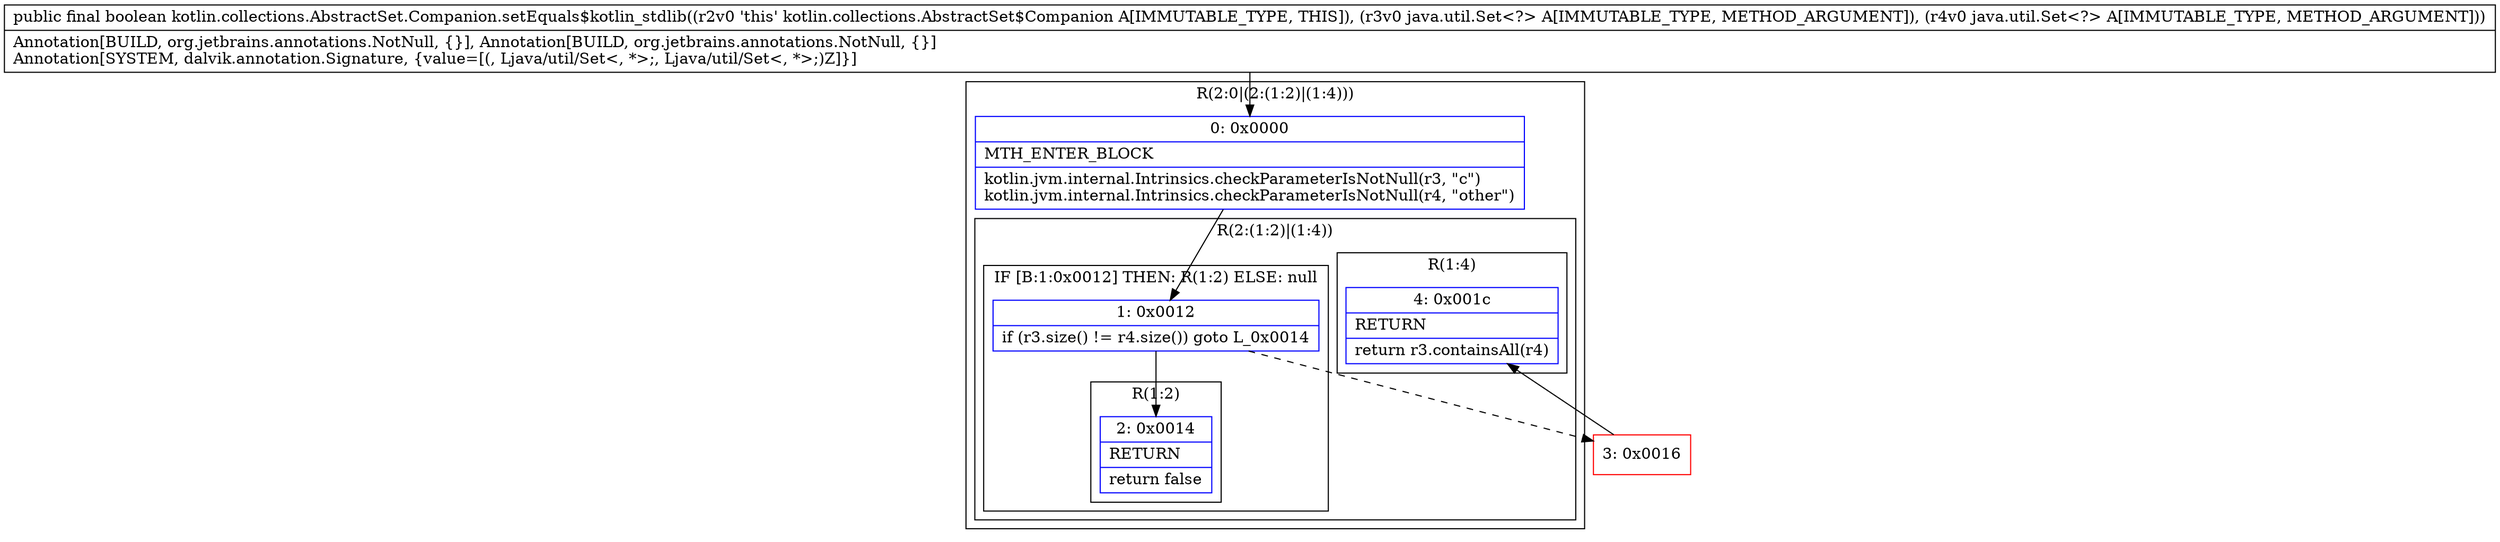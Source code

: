 digraph "CFG forkotlin.collections.AbstractSet.Companion.setEquals$kotlin_stdlib(Ljava\/util\/Set;Ljava\/util\/Set;)Z" {
subgraph cluster_Region_450208774 {
label = "R(2:0|(2:(1:2)|(1:4)))";
node [shape=record,color=blue];
Node_0 [shape=record,label="{0\:\ 0x0000|MTH_ENTER_BLOCK\l|kotlin.jvm.internal.Intrinsics.checkParameterIsNotNull(r3, \"c\")\lkotlin.jvm.internal.Intrinsics.checkParameterIsNotNull(r4, \"other\")\l}"];
subgraph cluster_Region_1586124348 {
label = "R(2:(1:2)|(1:4))";
node [shape=record,color=blue];
subgraph cluster_IfRegion_1210269440 {
label = "IF [B:1:0x0012] THEN: R(1:2) ELSE: null";
node [shape=record,color=blue];
Node_1 [shape=record,label="{1\:\ 0x0012|if (r3.size() != r4.size()) goto L_0x0014\l}"];
subgraph cluster_Region_624567268 {
label = "R(1:2)";
node [shape=record,color=blue];
Node_2 [shape=record,label="{2\:\ 0x0014|RETURN\l|return false\l}"];
}
}
subgraph cluster_Region_309876433 {
label = "R(1:4)";
node [shape=record,color=blue];
Node_4 [shape=record,label="{4\:\ 0x001c|RETURN\l|return r3.containsAll(r4)\l}"];
}
}
}
Node_3 [shape=record,color=red,label="{3\:\ 0x0016}"];
MethodNode[shape=record,label="{public final boolean kotlin.collections.AbstractSet.Companion.setEquals$kotlin_stdlib((r2v0 'this' kotlin.collections.AbstractSet$Companion A[IMMUTABLE_TYPE, THIS]), (r3v0 java.util.Set\<?\> A[IMMUTABLE_TYPE, METHOD_ARGUMENT]), (r4v0 java.util.Set\<?\> A[IMMUTABLE_TYPE, METHOD_ARGUMENT]))  | Annotation[BUILD, org.jetbrains.annotations.NotNull, \{\}], Annotation[BUILD, org.jetbrains.annotations.NotNull, \{\}]\lAnnotation[SYSTEM, dalvik.annotation.Signature, \{value=[(, Ljava\/util\/Set\<, *\>;, Ljava\/util\/Set\<, *\>;)Z]\}]\l}"];
MethodNode -> Node_0;
Node_0 -> Node_1;
Node_1 -> Node_2;
Node_1 -> Node_3[style=dashed];
Node_3 -> Node_4;
}

